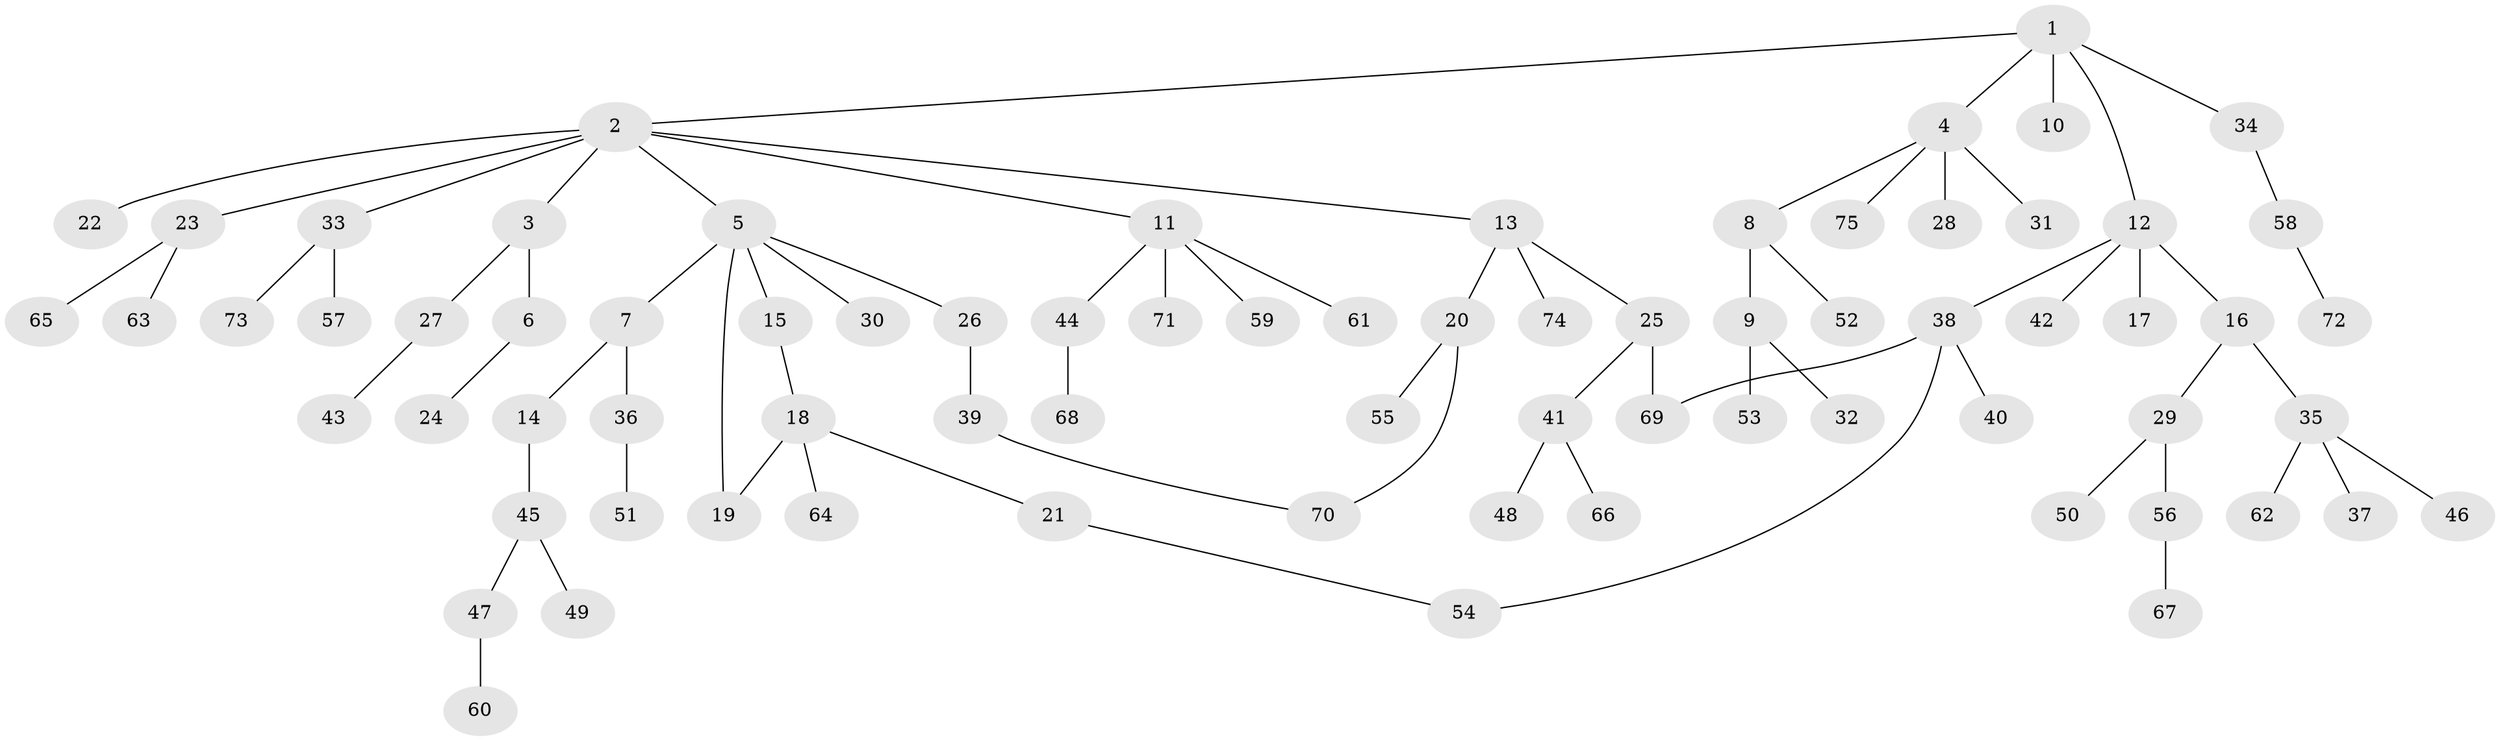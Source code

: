// coarse degree distribution, {8: 0.018518518518518517, 11: 0.018518518518518517, 3: 0.1111111111111111, 6: 0.037037037037037035, 2: 0.18518518518518517, 1: 0.5740740740740741, 5: 0.037037037037037035, 4: 0.018518518518518517}
// Generated by graph-tools (version 1.1) at 2025/41/03/06/25 10:41:31]
// undirected, 75 vertices, 78 edges
graph export_dot {
graph [start="1"]
  node [color=gray90,style=filled];
  1;
  2;
  3;
  4;
  5;
  6;
  7;
  8;
  9;
  10;
  11;
  12;
  13;
  14;
  15;
  16;
  17;
  18;
  19;
  20;
  21;
  22;
  23;
  24;
  25;
  26;
  27;
  28;
  29;
  30;
  31;
  32;
  33;
  34;
  35;
  36;
  37;
  38;
  39;
  40;
  41;
  42;
  43;
  44;
  45;
  46;
  47;
  48;
  49;
  50;
  51;
  52;
  53;
  54;
  55;
  56;
  57;
  58;
  59;
  60;
  61;
  62;
  63;
  64;
  65;
  66;
  67;
  68;
  69;
  70;
  71;
  72;
  73;
  74;
  75;
  1 -- 2;
  1 -- 4;
  1 -- 10;
  1 -- 12;
  1 -- 34;
  2 -- 3;
  2 -- 5;
  2 -- 11;
  2 -- 13;
  2 -- 22;
  2 -- 23;
  2 -- 33;
  3 -- 6;
  3 -- 27;
  4 -- 8;
  4 -- 28;
  4 -- 31;
  4 -- 75;
  5 -- 7;
  5 -- 15;
  5 -- 26;
  5 -- 30;
  5 -- 19;
  6 -- 24;
  7 -- 14;
  7 -- 36;
  8 -- 9;
  8 -- 52;
  9 -- 32;
  9 -- 53;
  11 -- 44;
  11 -- 59;
  11 -- 61;
  11 -- 71;
  12 -- 16;
  12 -- 17;
  12 -- 38;
  12 -- 42;
  13 -- 20;
  13 -- 25;
  13 -- 74;
  14 -- 45;
  15 -- 18;
  16 -- 29;
  16 -- 35;
  18 -- 19;
  18 -- 21;
  18 -- 64;
  20 -- 55;
  20 -- 70;
  21 -- 54;
  23 -- 63;
  23 -- 65;
  25 -- 41;
  25 -- 69;
  26 -- 39;
  27 -- 43;
  29 -- 50;
  29 -- 56;
  33 -- 57;
  33 -- 73;
  34 -- 58;
  35 -- 37;
  35 -- 46;
  35 -- 62;
  36 -- 51;
  38 -- 40;
  38 -- 69;
  38 -- 54;
  39 -- 70;
  41 -- 48;
  41 -- 66;
  44 -- 68;
  45 -- 47;
  45 -- 49;
  47 -- 60;
  56 -- 67;
  58 -- 72;
}
